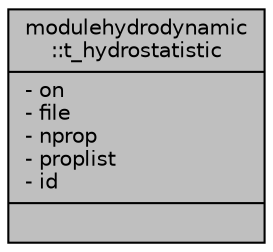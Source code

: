 digraph "modulehydrodynamic::t_hydrostatistic"
{
 // LATEX_PDF_SIZE
  edge [fontname="Helvetica",fontsize="10",labelfontname="Helvetica",labelfontsize="10"];
  node [fontname="Helvetica",fontsize="10",shape=record];
  Node1 [label="{modulehydrodynamic\l::t_hydrostatistic\n|- on\l- file\l- nprop\l- proplist\l- id\l|}",height=0.2,width=0.4,color="black", fillcolor="grey75", style="filled", fontcolor="black",tooltip=" "];
}
